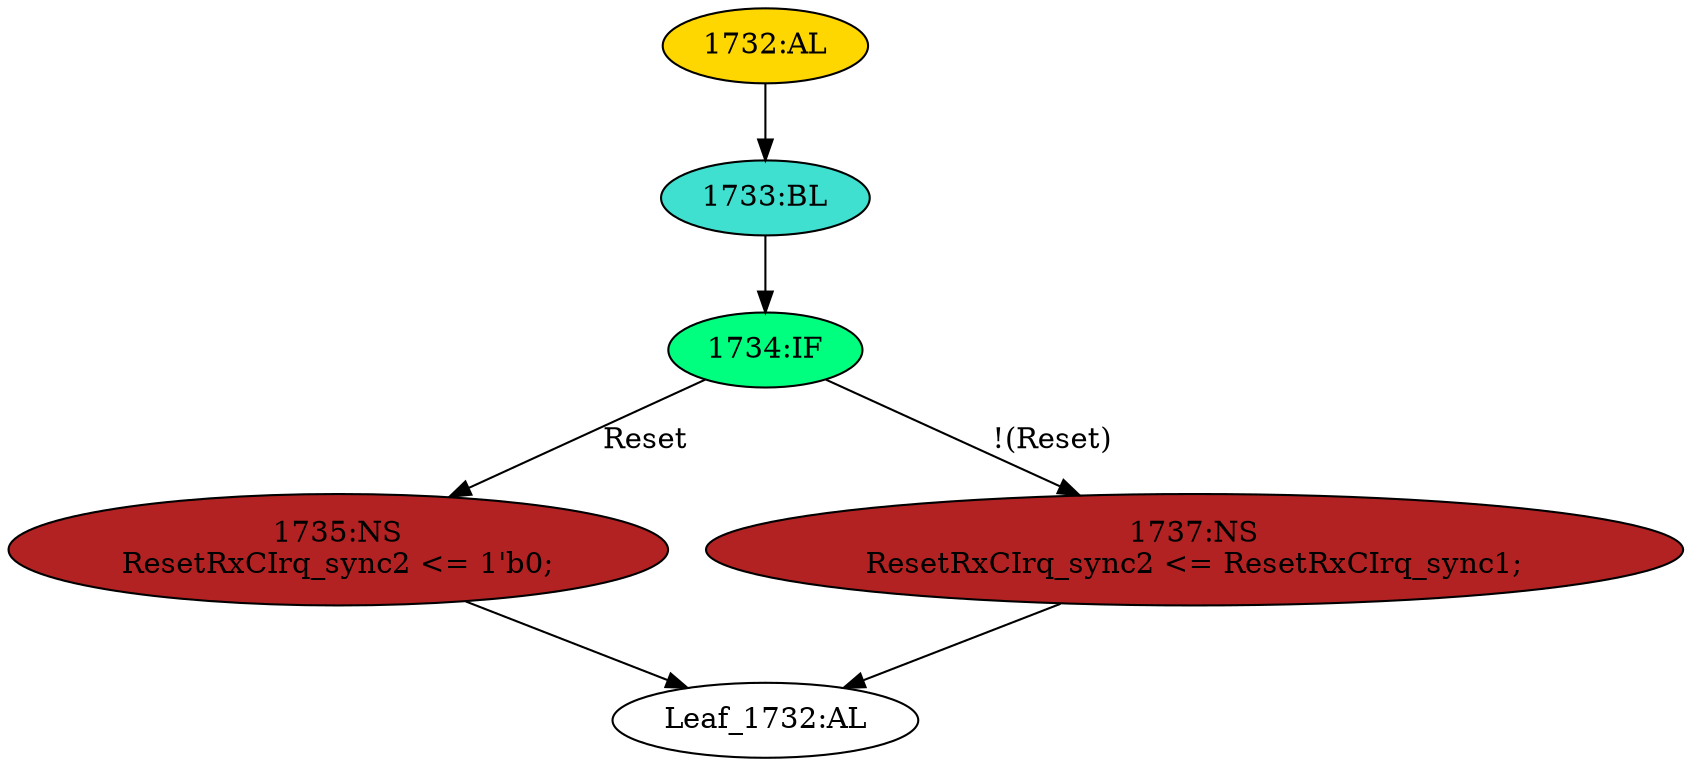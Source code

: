 strict digraph "" {
	node [label="\N"];
	"1732:AL"	 [ast="<pyverilog.vparser.ast.Always object at 0x7fbdee040110>",
		clk_sens=False,
		fillcolor=gold,
		label="1732:AL",
		sens="['RxClk', 'Reset']",
		statements="[]",
		style=filled,
		typ=Always,
		use_var="['Reset', 'ResetRxCIrq_sync1']"];
	"1733:BL"	 [ast="<pyverilog.vparser.ast.Block object at 0x7fbdee040290>",
		fillcolor=turquoise,
		label="1733:BL",
		statements="[]",
		style=filled,
		typ=Block];
	"1732:AL" -> "1733:BL"	 [cond="[]",
		lineno=None];
	"1735:NS"	 [ast="<pyverilog.vparser.ast.NonblockingSubstitution object at 0x7fbdee040490>",
		fillcolor=firebrick,
		label="1735:NS
ResetRxCIrq_sync2 <= 1'b0;",
		statements="[<pyverilog.vparser.ast.NonblockingSubstitution object at 0x7fbdee040490>]",
		style=filled,
		typ=NonblockingSubstitution];
	"Leaf_1732:AL"	 [def_var="['ResetRxCIrq_sync2']",
		label="Leaf_1732:AL"];
	"1735:NS" -> "Leaf_1732:AL"	 [cond="[]",
		lineno=None];
	"1737:NS"	 [ast="<pyverilog.vparser.ast.NonblockingSubstitution object at 0x7fbdee040310>",
		fillcolor=firebrick,
		label="1737:NS
ResetRxCIrq_sync2 <= ResetRxCIrq_sync1;",
		statements="[<pyverilog.vparser.ast.NonblockingSubstitution object at 0x7fbdee040310>]",
		style=filled,
		typ=NonblockingSubstitution];
	"1737:NS" -> "Leaf_1732:AL"	 [cond="[]",
		lineno=None];
	"1734:IF"	 [ast="<pyverilog.vparser.ast.IfStatement object at 0x7fbdee0402d0>",
		fillcolor=springgreen,
		label="1734:IF",
		statements="[]",
		style=filled,
		typ=IfStatement];
	"1733:BL" -> "1734:IF"	 [cond="[]",
		lineno=None];
	"1734:IF" -> "1735:NS"	 [cond="['Reset']",
		label=Reset,
		lineno=1734];
	"1734:IF" -> "1737:NS"	 [cond="['Reset']",
		label="!(Reset)",
		lineno=1734];
}
